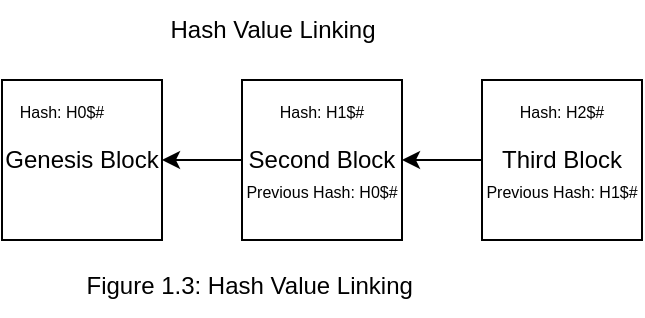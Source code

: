 <mxfile version="28.0.7">
  <diagram name="Page-1" id="zCuY4krLsXYyg7OU4vAU">
    <mxGraphModel dx="766" dy="321" grid="1" gridSize="10" guides="1" tooltips="1" connect="1" arrows="1" fold="1" page="1" pageScale="1" pageWidth="850" pageHeight="1100" math="0" shadow="0">
      <root>
        <mxCell id="0" />
        <mxCell id="1" parent="0" />
        <mxCell id="hWEYefz2tOlFxl5bTSBC-5" style="edgeStyle=orthogonalEdgeStyle;rounded=0;orthogonalLoop=1;jettySize=auto;html=1;entryX=1;entryY=0.5;entryDx=0;entryDy=0;" edge="1" parent="1" source="hWEYefz2tOlFxl5bTSBC-1" target="hWEYefz2tOlFxl5bTSBC-2">
          <mxGeometry relative="1" as="geometry" />
        </mxCell>
        <mxCell id="hWEYefz2tOlFxl5bTSBC-1" value="Third Block" style="whiteSpace=wrap;html=1;aspect=fixed;" vertex="1" parent="1">
          <mxGeometry x="360" y="280" width="80" height="80" as="geometry" />
        </mxCell>
        <mxCell id="hWEYefz2tOlFxl5bTSBC-4" style="edgeStyle=orthogonalEdgeStyle;rounded=0;orthogonalLoop=1;jettySize=auto;html=1;entryX=1;entryY=0.5;entryDx=0;entryDy=0;" edge="1" parent="1" source="hWEYefz2tOlFxl5bTSBC-2" target="hWEYefz2tOlFxl5bTSBC-3">
          <mxGeometry relative="1" as="geometry" />
        </mxCell>
        <mxCell id="hWEYefz2tOlFxl5bTSBC-2" value="Second Block" style="whiteSpace=wrap;html=1;aspect=fixed;" vertex="1" parent="1">
          <mxGeometry x="240" y="280" width="80" height="80" as="geometry" />
        </mxCell>
        <mxCell id="hWEYefz2tOlFxl5bTSBC-3" value="Genesis Block" style="whiteSpace=wrap;html=1;aspect=fixed;" vertex="1" parent="1">
          <mxGeometry x="120" y="280" width="80" height="80" as="geometry" />
        </mxCell>
        <mxCell id="hWEYefz2tOlFxl5bTSBC-6" value="&lt;font style=&quot;font-size: 8px;&quot;&gt;Hash: H0$#&lt;/font&gt;" style="text;html=1;align=center;verticalAlign=middle;whiteSpace=wrap;rounded=0;" vertex="1" parent="1">
          <mxGeometry x="120" y="280" width="60" height="30" as="geometry" />
        </mxCell>
        <mxCell id="hWEYefz2tOlFxl5bTSBC-7" value="&lt;font style=&quot;font-size: 8px;&quot;&gt;Previous Hash:&amp;nbsp;&lt;/font&gt;&lt;span style=&quot;font-size: 8px;&quot;&gt;H0$#&lt;/span&gt;" style="text;html=1;align=center;verticalAlign=middle;whiteSpace=wrap;rounded=0;" vertex="1" parent="1">
          <mxGeometry x="240" y="320" width="80" height="30" as="geometry" />
        </mxCell>
        <mxCell id="hWEYefz2tOlFxl5bTSBC-8" value="&lt;font style=&quot;font-size: 8px;&quot;&gt;Hash:&amp;nbsp;&lt;/font&gt;&lt;span style=&quot;font-size: 8px;&quot;&gt;H1$#&lt;/span&gt;" style="text;html=1;align=center;verticalAlign=middle;whiteSpace=wrap;rounded=0;" vertex="1" parent="1">
          <mxGeometry x="240" y="280" width="80" height="30" as="geometry" />
        </mxCell>
        <mxCell id="hWEYefz2tOlFxl5bTSBC-9" value="&lt;font style=&quot;font-size: 8px;&quot;&gt;Hash:&amp;nbsp;&lt;/font&gt;&lt;span style=&quot;font-size: 8px;&quot;&gt;H2$#&lt;/span&gt;" style="text;html=1;align=center;verticalAlign=middle;whiteSpace=wrap;rounded=0;" vertex="1" parent="1">
          <mxGeometry x="360" y="280" width="80" height="30" as="geometry" />
        </mxCell>
        <mxCell id="hWEYefz2tOlFxl5bTSBC-10" value="&lt;font style=&quot;font-size: 8px;&quot;&gt;Previous Hash:&amp;nbsp;&lt;/font&gt;&lt;span style=&quot;font-size: 8px;&quot;&gt;H1$#&lt;/span&gt;" style="text;html=1;align=center;verticalAlign=middle;whiteSpace=wrap;rounded=0;" vertex="1" parent="1">
          <mxGeometry x="360" y="320" width="80" height="30" as="geometry" />
        </mxCell>
        <mxCell id="hWEYefz2tOlFxl5bTSBC-11" value="Hash Value Linking" style="text;html=1;align=center;verticalAlign=middle;resizable=0;points=[];autosize=1;strokeColor=none;fillColor=none;" vertex="1" parent="1">
          <mxGeometry x="190" y="240" width="130" height="30" as="geometry" />
        </mxCell>
        <mxCell id="hWEYefz2tOlFxl5bTSBC-12" value="Figure 1.3: Hash Value Linking&amp;nbsp;" style="text;html=1;align=center;verticalAlign=middle;resizable=0;points=[];autosize=1;strokeColor=none;fillColor=none;" vertex="1" parent="1">
          <mxGeometry x="150" y="368" width="190" height="30" as="geometry" />
        </mxCell>
      </root>
    </mxGraphModel>
  </diagram>
</mxfile>
